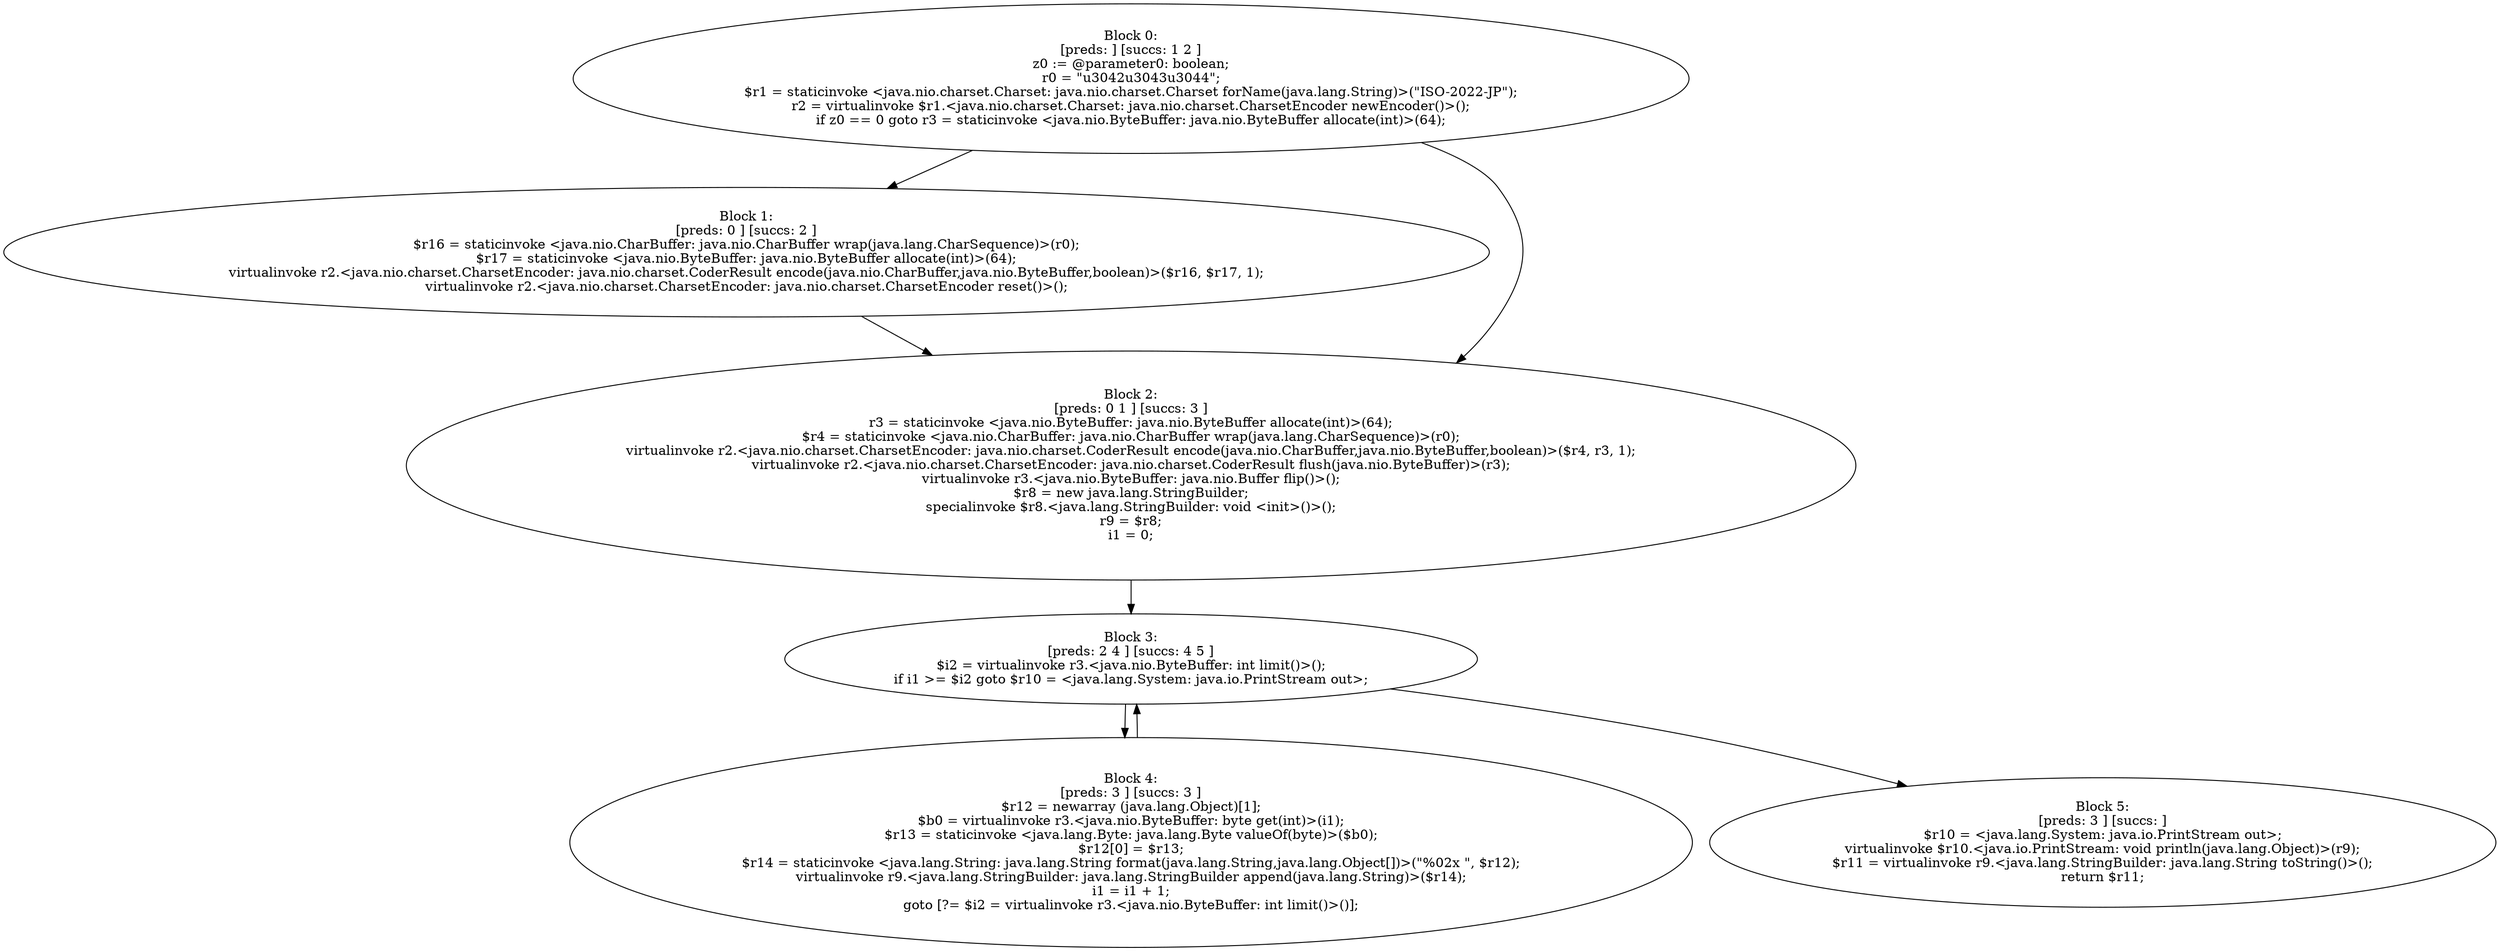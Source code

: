 digraph "unitGraph" {
    "Block 0:
[preds: ] [succs: 1 2 ]
z0 := @parameter0: boolean;
r0 = \"\u3042\u3043\u3044\";
$r1 = staticinvoke <java.nio.charset.Charset: java.nio.charset.Charset forName(java.lang.String)>(\"ISO-2022-JP\");
r2 = virtualinvoke $r1.<java.nio.charset.Charset: java.nio.charset.CharsetEncoder newEncoder()>();
if z0 == 0 goto r3 = staticinvoke <java.nio.ByteBuffer: java.nio.ByteBuffer allocate(int)>(64);
"
    "Block 1:
[preds: 0 ] [succs: 2 ]
$r16 = staticinvoke <java.nio.CharBuffer: java.nio.CharBuffer wrap(java.lang.CharSequence)>(r0);
$r17 = staticinvoke <java.nio.ByteBuffer: java.nio.ByteBuffer allocate(int)>(64);
virtualinvoke r2.<java.nio.charset.CharsetEncoder: java.nio.charset.CoderResult encode(java.nio.CharBuffer,java.nio.ByteBuffer,boolean)>($r16, $r17, 1);
virtualinvoke r2.<java.nio.charset.CharsetEncoder: java.nio.charset.CharsetEncoder reset()>();
"
    "Block 2:
[preds: 0 1 ] [succs: 3 ]
r3 = staticinvoke <java.nio.ByteBuffer: java.nio.ByteBuffer allocate(int)>(64);
$r4 = staticinvoke <java.nio.CharBuffer: java.nio.CharBuffer wrap(java.lang.CharSequence)>(r0);
virtualinvoke r2.<java.nio.charset.CharsetEncoder: java.nio.charset.CoderResult encode(java.nio.CharBuffer,java.nio.ByteBuffer,boolean)>($r4, r3, 1);
virtualinvoke r2.<java.nio.charset.CharsetEncoder: java.nio.charset.CoderResult flush(java.nio.ByteBuffer)>(r3);
virtualinvoke r3.<java.nio.ByteBuffer: java.nio.Buffer flip()>();
$r8 = new java.lang.StringBuilder;
specialinvoke $r8.<java.lang.StringBuilder: void <init>()>();
r9 = $r8;
i1 = 0;
"
    "Block 3:
[preds: 2 4 ] [succs: 4 5 ]
$i2 = virtualinvoke r3.<java.nio.ByteBuffer: int limit()>();
if i1 >= $i2 goto $r10 = <java.lang.System: java.io.PrintStream out>;
"
    "Block 4:
[preds: 3 ] [succs: 3 ]
$r12 = newarray (java.lang.Object)[1];
$b0 = virtualinvoke r3.<java.nio.ByteBuffer: byte get(int)>(i1);
$r13 = staticinvoke <java.lang.Byte: java.lang.Byte valueOf(byte)>($b0);
$r12[0] = $r13;
$r14 = staticinvoke <java.lang.String: java.lang.String format(java.lang.String,java.lang.Object[])>(\"%02x \", $r12);
virtualinvoke r9.<java.lang.StringBuilder: java.lang.StringBuilder append(java.lang.String)>($r14);
i1 = i1 + 1;
goto [?= $i2 = virtualinvoke r3.<java.nio.ByteBuffer: int limit()>()];
"
    "Block 5:
[preds: 3 ] [succs: ]
$r10 = <java.lang.System: java.io.PrintStream out>;
virtualinvoke $r10.<java.io.PrintStream: void println(java.lang.Object)>(r9);
$r11 = virtualinvoke r9.<java.lang.StringBuilder: java.lang.String toString()>();
return $r11;
"
    "Block 0:
[preds: ] [succs: 1 2 ]
z0 := @parameter0: boolean;
r0 = \"\u3042\u3043\u3044\";
$r1 = staticinvoke <java.nio.charset.Charset: java.nio.charset.Charset forName(java.lang.String)>(\"ISO-2022-JP\");
r2 = virtualinvoke $r1.<java.nio.charset.Charset: java.nio.charset.CharsetEncoder newEncoder()>();
if z0 == 0 goto r3 = staticinvoke <java.nio.ByteBuffer: java.nio.ByteBuffer allocate(int)>(64);
"->"Block 1:
[preds: 0 ] [succs: 2 ]
$r16 = staticinvoke <java.nio.CharBuffer: java.nio.CharBuffer wrap(java.lang.CharSequence)>(r0);
$r17 = staticinvoke <java.nio.ByteBuffer: java.nio.ByteBuffer allocate(int)>(64);
virtualinvoke r2.<java.nio.charset.CharsetEncoder: java.nio.charset.CoderResult encode(java.nio.CharBuffer,java.nio.ByteBuffer,boolean)>($r16, $r17, 1);
virtualinvoke r2.<java.nio.charset.CharsetEncoder: java.nio.charset.CharsetEncoder reset()>();
";
    "Block 0:
[preds: ] [succs: 1 2 ]
z0 := @parameter0: boolean;
r0 = \"\u3042\u3043\u3044\";
$r1 = staticinvoke <java.nio.charset.Charset: java.nio.charset.Charset forName(java.lang.String)>(\"ISO-2022-JP\");
r2 = virtualinvoke $r1.<java.nio.charset.Charset: java.nio.charset.CharsetEncoder newEncoder()>();
if z0 == 0 goto r3 = staticinvoke <java.nio.ByteBuffer: java.nio.ByteBuffer allocate(int)>(64);
"->"Block 2:
[preds: 0 1 ] [succs: 3 ]
r3 = staticinvoke <java.nio.ByteBuffer: java.nio.ByteBuffer allocate(int)>(64);
$r4 = staticinvoke <java.nio.CharBuffer: java.nio.CharBuffer wrap(java.lang.CharSequence)>(r0);
virtualinvoke r2.<java.nio.charset.CharsetEncoder: java.nio.charset.CoderResult encode(java.nio.CharBuffer,java.nio.ByteBuffer,boolean)>($r4, r3, 1);
virtualinvoke r2.<java.nio.charset.CharsetEncoder: java.nio.charset.CoderResult flush(java.nio.ByteBuffer)>(r3);
virtualinvoke r3.<java.nio.ByteBuffer: java.nio.Buffer flip()>();
$r8 = new java.lang.StringBuilder;
specialinvoke $r8.<java.lang.StringBuilder: void <init>()>();
r9 = $r8;
i1 = 0;
";
    "Block 1:
[preds: 0 ] [succs: 2 ]
$r16 = staticinvoke <java.nio.CharBuffer: java.nio.CharBuffer wrap(java.lang.CharSequence)>(r0);
$r17 = staticinvoke <java.nio.ByteBuffer: java.nio.ByteBuffer allocate(int)>(64);
virtualinvoke r2.<java.nio.charset.CharsetEncoder: java.nio.charset.CoderResult encode(java.nio.CharBuffer,java.nio.ByteBuffer,boolean)>($r16, $r17, 1);
virtualinvoke r2.<java.nio.charset.CharsetEncoder: java.nio.charset.CharsetEncoder reset()>();
"->"Block 2:
[preds: 0 1 ] [succs: 3 ]
r3 = staticinvoke <java.nio.ByteBuffer: java.nio.ByteBuffer allocate(int)>(64);
$r4 = staticinvoke <java.nio.CharBuffer: java.nio.CharBuffer wrap(java.lang.CharSequence)>(r0);
virtualinvoke r2.<java.nio.charset.CharsetEncoder: java.nio.charset.CoderResult encode(java.nio.CharBuffer,java.nio.ByteBuffer,boolean)>($r4, r3, 1);
virtualinvoke r2.<java.nio.charset.CharsetEncoder: java.nio.charset.CoderResult flush(java.nio.ByteBuffer)>(r3);
virtualinvoke r3.<java.nio.ByteBuffer: java.nio.Buffer flip()>();
$r8 = new java.lang.StringBuilder;
specialinvoke $r8.<java.lang.StringBuilder: void <init>()>();
r9 = $r8;
i1 = 0;
";
    "Block 2:
[preds: 0 1 ] [succs: 3 ]
r3 = staticinvoke <java.nio.ByteBuffer: java.nio.ByteBuffer allocate(int)>(64);
$r4 = staticinvoke <java.nio.CharBuffer: java.nio.CharBuffer wrap(java.lang.CharSequence)>(r0);
virtualinvoke r2.<java.nio.charset.CharsetEncoder: java.nio.charset.CoderResult encode(java.nio.CharBuffer,java.nio.ByteBuffer,boolean)>($r4, r3, 1);
virtualinvoke r2.<java.nio.charset.CharsetEncoder: java.nio.charset.CoderResult flush(java.nio.ByteBuffer)>(r3);
virtualinvoke r3.<java.nio.ByteBuffer: java.nio.Buffer flip()>();
$r8 = new java.lang.StringBuilder;
specialinvoke $r8.<java.lang.StringBuilder: void <init>()>();
r9 = $r8;
i1 = 0;
"->"Block 3:
[preds: 2 4 ] [succs: 4 5 ]
$i2 = virtualinvoke r3.<java.nio.ByteBuffer: int limit()>();
if i1 >= $i2 goto $r10 = <java.lang.System: java.io.PrintStream out>;
";
    "Block 3:
[preds: 2 4 ] [succs: 4 5 ]
$i2 = virtualinvoke r3.<java.nio.ByteBuffer: int limit()>();
if i1 >= $i2 goto $r10 = <java.lang.System: java.io.PrintStream out>;
"->"Block 4:
[preds: 3 ] [succs: 3 ]
$r12 = newarray (java.lang.Object)[1];
$b0 = virtualinvoke r3.<java.nio.ByteBuffer: byte get(int)>(i1);
$r13 = staticinvoke <java.lang.Byte: java.lang.Byte valueOf(byte)>($b0);
$r12[0] = $r13;
$r14 = staticinvoke <java.lang.String: java.lang.String format(java.lang.String,java.lang.Object[])>(\"%02x \", $r12);
virtualinvoke r9.<java.lang.StringBuilder: java.lang.StringBuilder append(java.lang.String)>($r14);
i1 = i1 + 1;
goto [?= $i2 = virtualinvoke r3.<java.nio.ByteBuffer: int limit()>()];
";
    "Block 3:
[preds: 2 4 ] [succs: 4 5 ]
$i2 = virtualinvoke r3.<java.nio.ByteBuffer: int limit()>();
if i1 >= $i2 goto $r10 = <java.lang.System: java.io.PrintStream out>;
"->"Block 5:
[preds: 3 ] [succs: ]
$r10 = <java.lang.System: java.io.PrintStream out>;
virtualinvoke $r10.<java.io.PrintStream: void println(java.lang.Object)>(r9);
$r11 = virtualinvoke r9.<java.lang.StringBuilder: java.lang.String toString()>();
return $r11;
";
    "Block 4:
[preds: 3 ] [succs: 3 ]
$r12 = newarray (java.lang.Object)[1];
$b0 = virtualinvoke r3.<java.nio.ByteBuffer: byte get(int)>(i1);
$r13 = staticinvoke <java.lang.Byte: java.lang.Byte valueOf(byte)>($b0);
$r12[0] = $r13;
$r14 = staticinvoke <java.lang.String: java.lang.String format(java.lang.String,java.lang.Object[])>(\"%02x \", $r12);
virtualinvoke r9.<java.lang.StringBuilder: java.lang.StringBuilder append(java.lang.String)>($r14);
i1 = i1 + 1;
goto [?= $i2 = virtualinvoke r3.<java.nio.ByteBuffer: int limit()>()];
"->"Block 3:
[preds: 2 4 ] [succs: 4 5 ]
$i2 = virtualinvoke r3.<java.nio.ByteBuffer: int limit()>();
if i1 >= $i2 goto $r10 = <java.lang.System: java.io.PrintStream out>;
";
}
